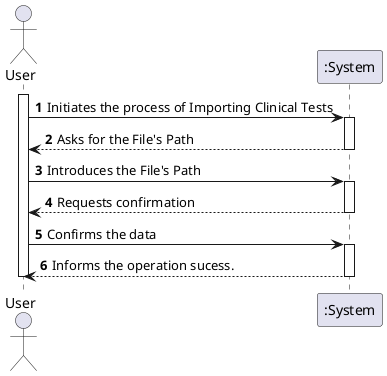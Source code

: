 @startuml
autonumber
actor "User" as User

activate User
User -> ":System" : Initiates the process of Importing Clinical Tests
activate ":System"

":System" --> User : Asks for the File's Path
deactivate ":System"

User -> ":System" : Introduces the File's Path
activate ":System"

":System" --> User : Requests confirmation
deactivate ":System"

User -> ":System" : Confirms the data
activate ":System"
":System" --> User : Informs the operation sucess.
deactivate ":System"

deactivate User

@enduml